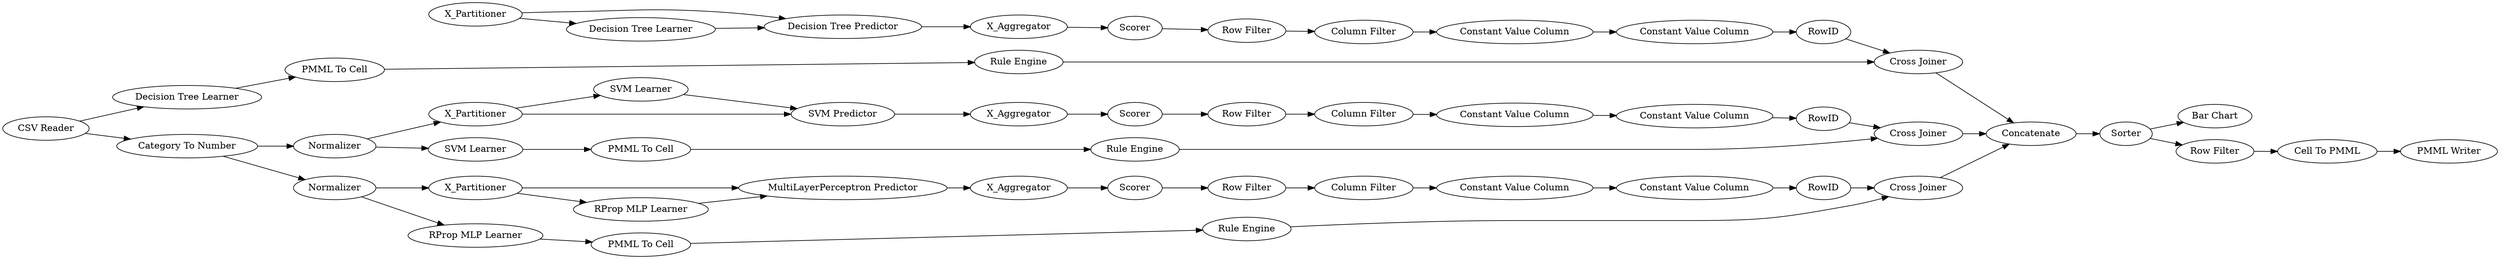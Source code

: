 digraph {
	42 -> 44
	41 -> 42
	20 -> 21
	7 -> 8
	21 -> 23
	4 -> 5
	8 -> 9
	23 -> 24
	49 -> 53
	13 -> 14
	39 -> 40
	1 -> 45
	34 -> 35
	19 -> 21
	40 -> 41
	2 -> 3
	27 -> 28
	2 -> 4
	51 -> 52
	12 -> 13
	4 -> 16
	31 -> 32
	29 -> 30
	50 -> 51
	26 -> 27
	1 -> 2
	17 -> 18
	14 -> 15
	11 -> 12
	25 -> 26
	10 -> 11
	37 -> 38
	5 -> 7
	46 -> 47
	48 -> 49
	3 -> 31
	35 -> 36
	45 -> 46
	24 -> 25
	6 -> 7
	47 -> 44
	18 -> 15
	43 -> 37
	3 -> 19
	49 -> 50
	38 -> 39
	32 -> 33
	33 -> 30
	44 -> 48
	34 -> 36
	30 -> 48
	19 -> 20
	15 -> 48
	5 -> 6
	36 -> 43
	9 -> 10
	16 -> 17
	28 -> 29
	27 [label="Constant Value Column"]
	7 [label="MultiLayerPerceptron Predictor"]
	9 [label=Scorer]
	45 [label="Decision Tree Learner"]
	52 [label="PMML Writer"]
	18 [label="Rule Engine"]
	21 [label="SVM Predictor"]
	26 [label="Column Filter"]
	8 [label=X_Aggregator]
	32 [label="PMML To Cell"]
	17 [label="PMML To Cell"]
	3 [label=Normalizer]
	19 [label=X_Partitioner]
	24 [label=Scorer]
	49 [label=Sorter]
	41 [label="Constant Value Column"]
	31 [label="SVM Learner"]
	51 [label="Cell To PMML"]
	6 [label="RProp MLP Learner"]
	15 [label="Cross Joiner"]
	25 [label="Row Filter"]
	12 [label="Constant Value Column"]
	10 [label="Row Filter"]
	16 [label="RProp MLP Learner"]
	48 [label=Concatenate]
	50 [label="Row Filter"]
	1 [label="CSV Reader"]
	42 [label=RowID]
	53 [label="Bar Chart"]
	28 [label="Constant Value Column"]
	11 [label="Column Filter"]
	4 [label=Normalizer]
	23 [label=X_Aggregator]
	47 [label="Rule Engine"]
	14 [label=RowID]
	38 [label="Row Filter"]
	5 [label=X_Partitioner]
	13 [label="Constant Value Column"]
	20 [label="SVM Learner"]
	35 [label="Decision Tree Learner"]
	34 [label=X_Partitioner]
	43 [label=X_Aggregator]
	29 [label=RowID]
	44 [label="Cross Joiner"]
	36 [label="Decision Tree Predictor"]
	46 [label="PMML To Cell"]
	40 [label="Constant Value Column"]
	39 [label="Column Filter"]
	33 [label="Rule Engine"]
	30 [label="Cross Joiner"]
	2 [label="Category To Number"]
	37 [label=Scorer]
	rankdir=LR
}

